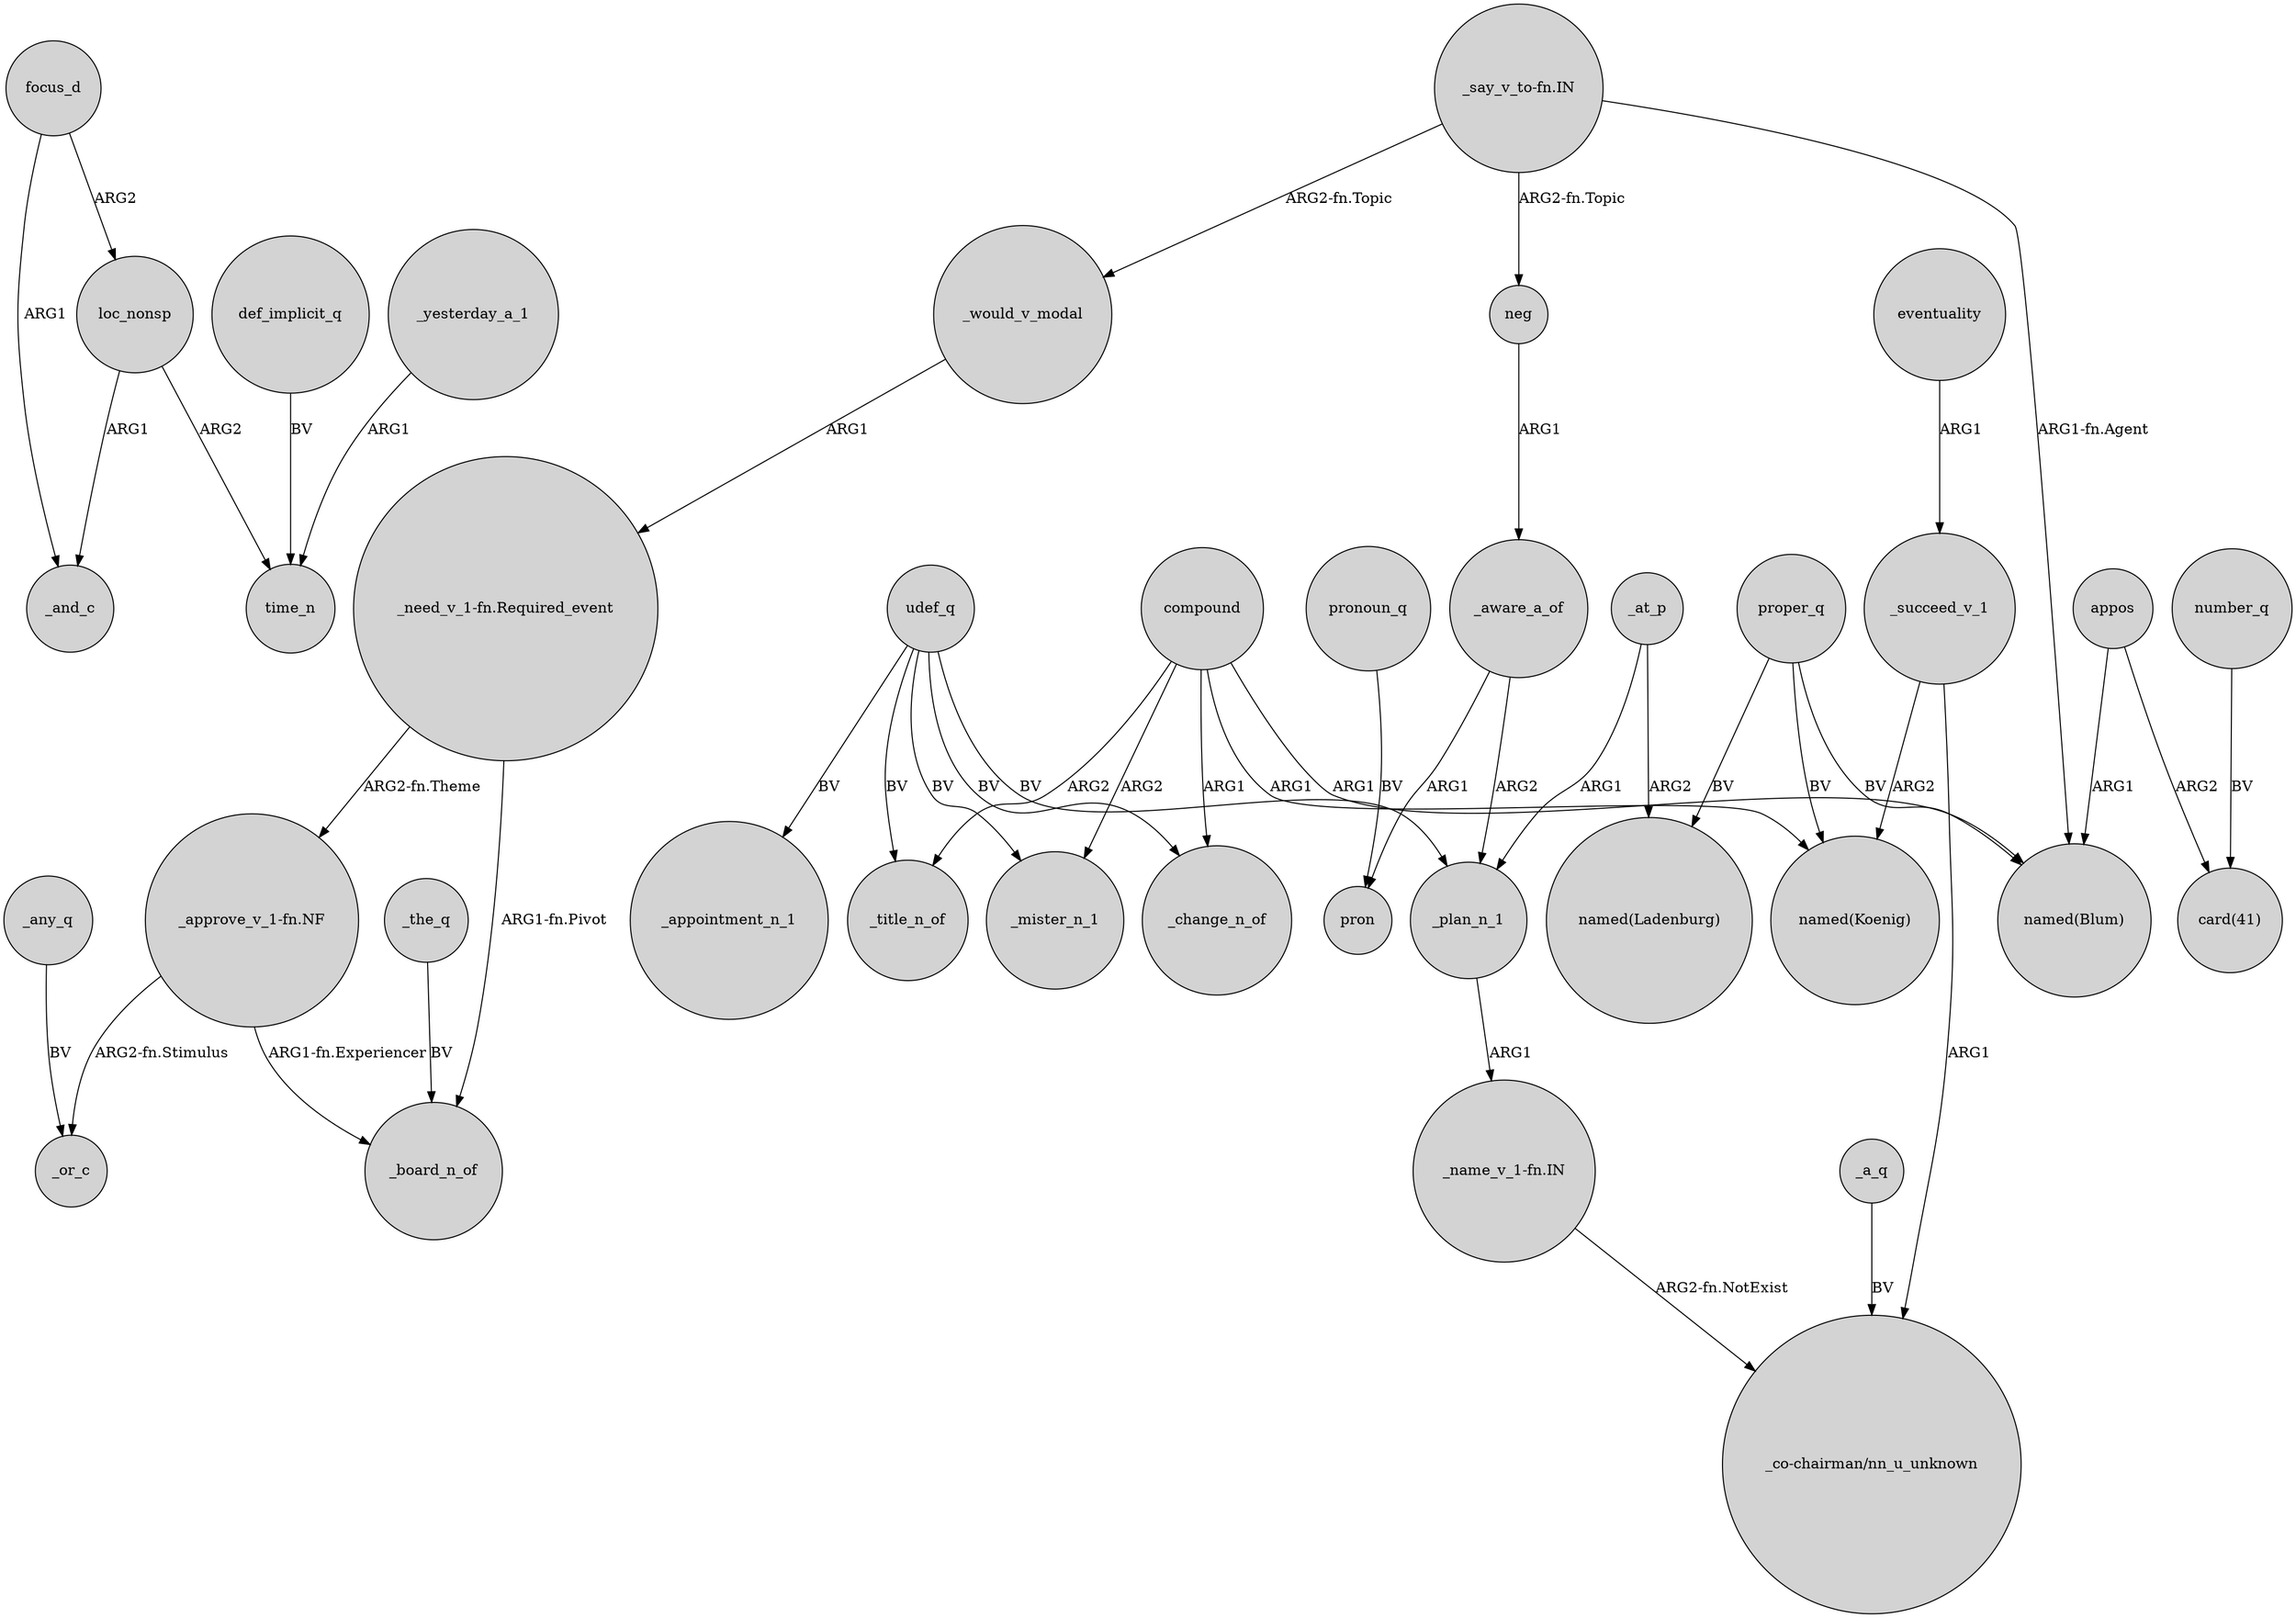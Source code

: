 digraph {
	node [shape=circle style=filled]
	loc_nonsp -> _and_c [label=ARG1]
	"_say_v_to-fn.IN" -> _would_v_modal [label="ARG2-fn.Topic"]
	focus_d -> loc_nonsp [label=ARG2]
	_yesterday_a_1 -> time_n [label=ARG1]
	compound -> "named(Blum)" [label=ARG1]
	"_need_v_1-fn.Required_event" -> _board_n_of [label="ARG1-fn.Pivot"]
	"_say_v_to-fn.IN" -> "named(Blum)" [label="ARG1-fn.Agent"]
	_succeed_v_1 -> "_co-chairman/nn_u_unknown" [label=ARG1]
	proper_q -> "named(Koenig)" [label=BV]
	"_name_v_1-fn.IN" -> "_co-chairman/nn_u_unknown" [label="ARG2-fn.NotExist"]
	number_q -> "card(41)" [label=BV]
	compound -> _mister_n_1 [label=ARG2]
	udef_q -> _appointment_n_1 [label=BV]
	udef_q -> _mister_n_1 [label=BV]
	appos -> "card(41)" [label=ARG2]
	udef_q -> _title_n_of [label=BV]
	proper_q -> "named(Ladenburg)" [label=BV]
	loc_nonsp -> time_n [label=ARG2]
	compound -> _title_n_of [label=ARG2]
	eventuality -> _succeed_v_1 [label=ARG1]
	pronoun_q -> pron [label=BV]
	_would_v_modal -> "_need_v_1-fn.Required_event" [label=ARG1]
	udef_q -> _change_n_of [label=BV]
	_succeed_v_1 -> "named(Koenig)" [label=ARG2]
	_any_q -> _or_c [label=BV]
	"_approve_v_1-fn.NF" -> _board_n_of [label="ARG1-fn.Experiencer"]
	_at_p -> "named(Ladenburg)" [label=ARG2]
	udef_q -> _plan_n_1 [label=BV]
	_the_q -> _board_n_of [label=BV]
	compound -> _change_n_of [label=ARG1]
	neg -> _aware_a_of [label=ARG1]
	focus_d -> _and_c [label=ARG1]
	proper_q -> "named(Blum)" [label=BV]
	_at_p -> _plan_n_1 [label=ARG1]
	"_say_v_to-fn.IN" -> neg [label="ARG2-fn.Topic"]
	_aware_a_of -> _plan_n_1 [label=ARG2]
	"_need_v_1-fn.Required_event" -> "_approve_v_1-fn.NF" [label="ARG2-fn.Theme"]
	_aware_a_of -> pron [label=ARG1]
	_plan_n_1 -> "_name_v_1-fn.IN" [label=ARG1]
	compound -> "named(Koenig)" [label=ARG1]
	_a_q -> "_co-chairman/nn_u_unknown" [label=BV]
	"_approve_v_1-fn.NF" -> _or_c [label="ARG2-fn.Stimulus"]
	def_implicit_q -> time_n [label=BV]
	appos -> "named(Blum)" [label=ARG1]
}
